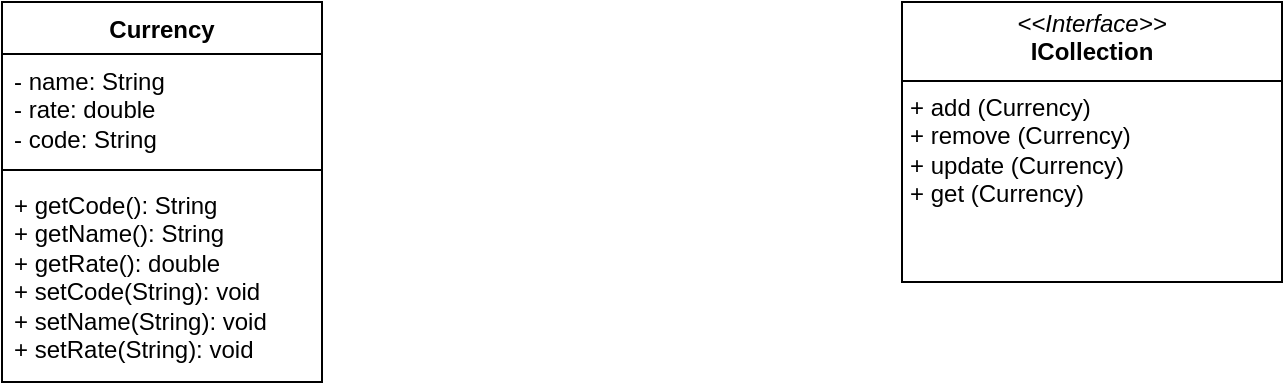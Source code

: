 <mxfile version="24.7.17">
  <diagram name="Strona-1" id="H582gwxLFosNccjaKj9a">
    <mxGraphModel dx="1393" dy="796" grid="1" gridSize="10" guides="1" tooltips="1" connect="1" arrows="1" fold="1" page="1" pageScale="1" pageWidth="827" pageHeight="1169" math="0" shadow="0">
      <root>
        <mxCell id="0" />
        <mxCell id="1" parent="0" />
        <mxCell id="K2zIBEtYfSC0favbkfYO-5" value="&lt;p style=&quot;margin:0px;margin-top:4px;text-align:center;&quot;&gt;&lt;i&gt;&amp;lt;&amp;lt;Interface&amp;gt;&amp;gt;&lt;/i&gt;&lt;br&gt;&lt;b&gt;ICollection&lt;/b&gt;&lt;/p&gt;&lt;hr size=&quot;1&quot; style=&quot;border-style:solid;&quot;&gt;&lt;p style=&quot;margin:0px;margin-left:4px;&quot;&gt;+ add (Currency)&lt;/p&gt;&lt;p style=&quot;margin:0px;margin-left:4px;&quot;&gt;+ remove (Currency)&lt;/p&gt;&lt;p style=&quot;margin:0px;margin-left:4px;&quot;&gt;+ update (Currency)&lt;/p&gt;&lt;p style=&quot;margin:0px;margin-left:4px;&quot;&gt;+ get (Currency)&lt;/p&gt;" style="verticalAlign=top;align=left;overflow=fill;html=1;whiteSpace=wrap;" vertex="1" parent="1">
          <mxGeometry x="570" y="110" width="190" height="140" as="geometry" />
        </mxCell>
        <mxCell id="K2zIBEtYfSC0favbkfYO-10" value="Currency" style="swimlane;fontStyle=1;align=center;verticalAlign=top;childLayout=stackLayout;horizontal=1;startSize=26;horizontalStack=0;resizeParent=1;resizeParentMax=0;resizeLast=0;collapsible=1;marginBottom=0;whiteSpace=wrap;html=1;" vertex="1" parent="1">
          <mxGeometry x="120" y="110" width="160" height="190" as="geometry" />
        </mxCell>
        <mxCell id="K2zIBEtYfSC0favbkfYO-11" value="&lt;div&gt;- name: String&lt;/div&gt;&lt;div&gt;- rate: double&lt;/div&gt;&lt;div&gt;- code: String&lt;br&gt;&lt;/div&gt;" style="text;strokeColor=none;fillColor=none;align=left;verticalAlign=top;spacingLeft=4;spacingRight=4;overflow=hidden;rotatable=0;points=[[0,0.5],[1,0.5]];portConstraint=eastwest;whiteSpace=wrap;html=1;" vertex="1" parent="K2zIBEtYfSC0favbkfYO-10">
          <mxGeometry y="26" width="160" height="54" as="geometry" />
        </mxCell>
        <mxCell id="K2zIBEtYfSC0favbkfYO-12" value="" style="line;strokeWidth=1;fillColor=none;align=left;verticalAlign=middle;spacingTop=-1;spacingLeft=3;spacingRight=3;rotatable=0;labelPosition=right;points=[];portConstraint=eastwest;strokeColor=inherit;" vertex="1" parent="K2zIBEtYfSC0favbkfYO-10">
          <mxGeometry y="80" width="160" height="8" as="geometry" />
        </mxCell>
        <mxCell id="K2zIBEtYfSC0favbkfYO-13" value="+ getCode(): String&lt;div&gt;+ getName(): String&lt;br&gt;&lt;/div&gt;&lt;div&gt;+ getRate(): double&lt;br&gt;&lt;/div&gt;&lt;div&gt;+ setCode(&lt;span style=&quot;background-color: initial;&quot;&gt;String&lt;/span&gt;&lt;span style=&quot;background-color: initial;&quot;&gt;): void&lt;/span&gt;&lt;/div&gt;&lt;div&gt;+ setName(&lt;span style=&quot;background-color: initial;&quot;&gt;String&lt;/span&gt;&lt;span style=&quot;background-color: initial;&quot;&gt;): void&lt;/span&gt;&lt;span style=&quot;background-color: initial;&quot;&gt;&lt;br&gt;&lt;/span&gt;&lt;/div&gt;&lt;div&gt;+ setRate(&lt;span style=&quot;background-color: initial;&quot;&gt;String&lt;/span&gt;&lt;span style=&quot;background-color: initial;&quot;&gt;): void&lt;/span&gt;&lt;span style=&quot;background-color: initial;&quot;&gt;&lt;br&gt;&lt;/span&gt;&lt;/div&gt;" style="text;strokeColor=none;fillColor=none;align=left;verticalAlign=top;spacingLeft=4;spacingRight=4;overflow=hidden;rotatable=0;points=[[0,0.5],[1,0.5]];portConstraint=eastwest;whiteSpace=wrap;html=1;" vertex="1" parent="K2zIBEtYfSC0favbkfYO-10">
          <mxGeometry y="88" width="160" height="102" as="geometry" />
        </mxCell>
      </root>
    </mxGraphModel>
  </diagram>
</mxfile>
